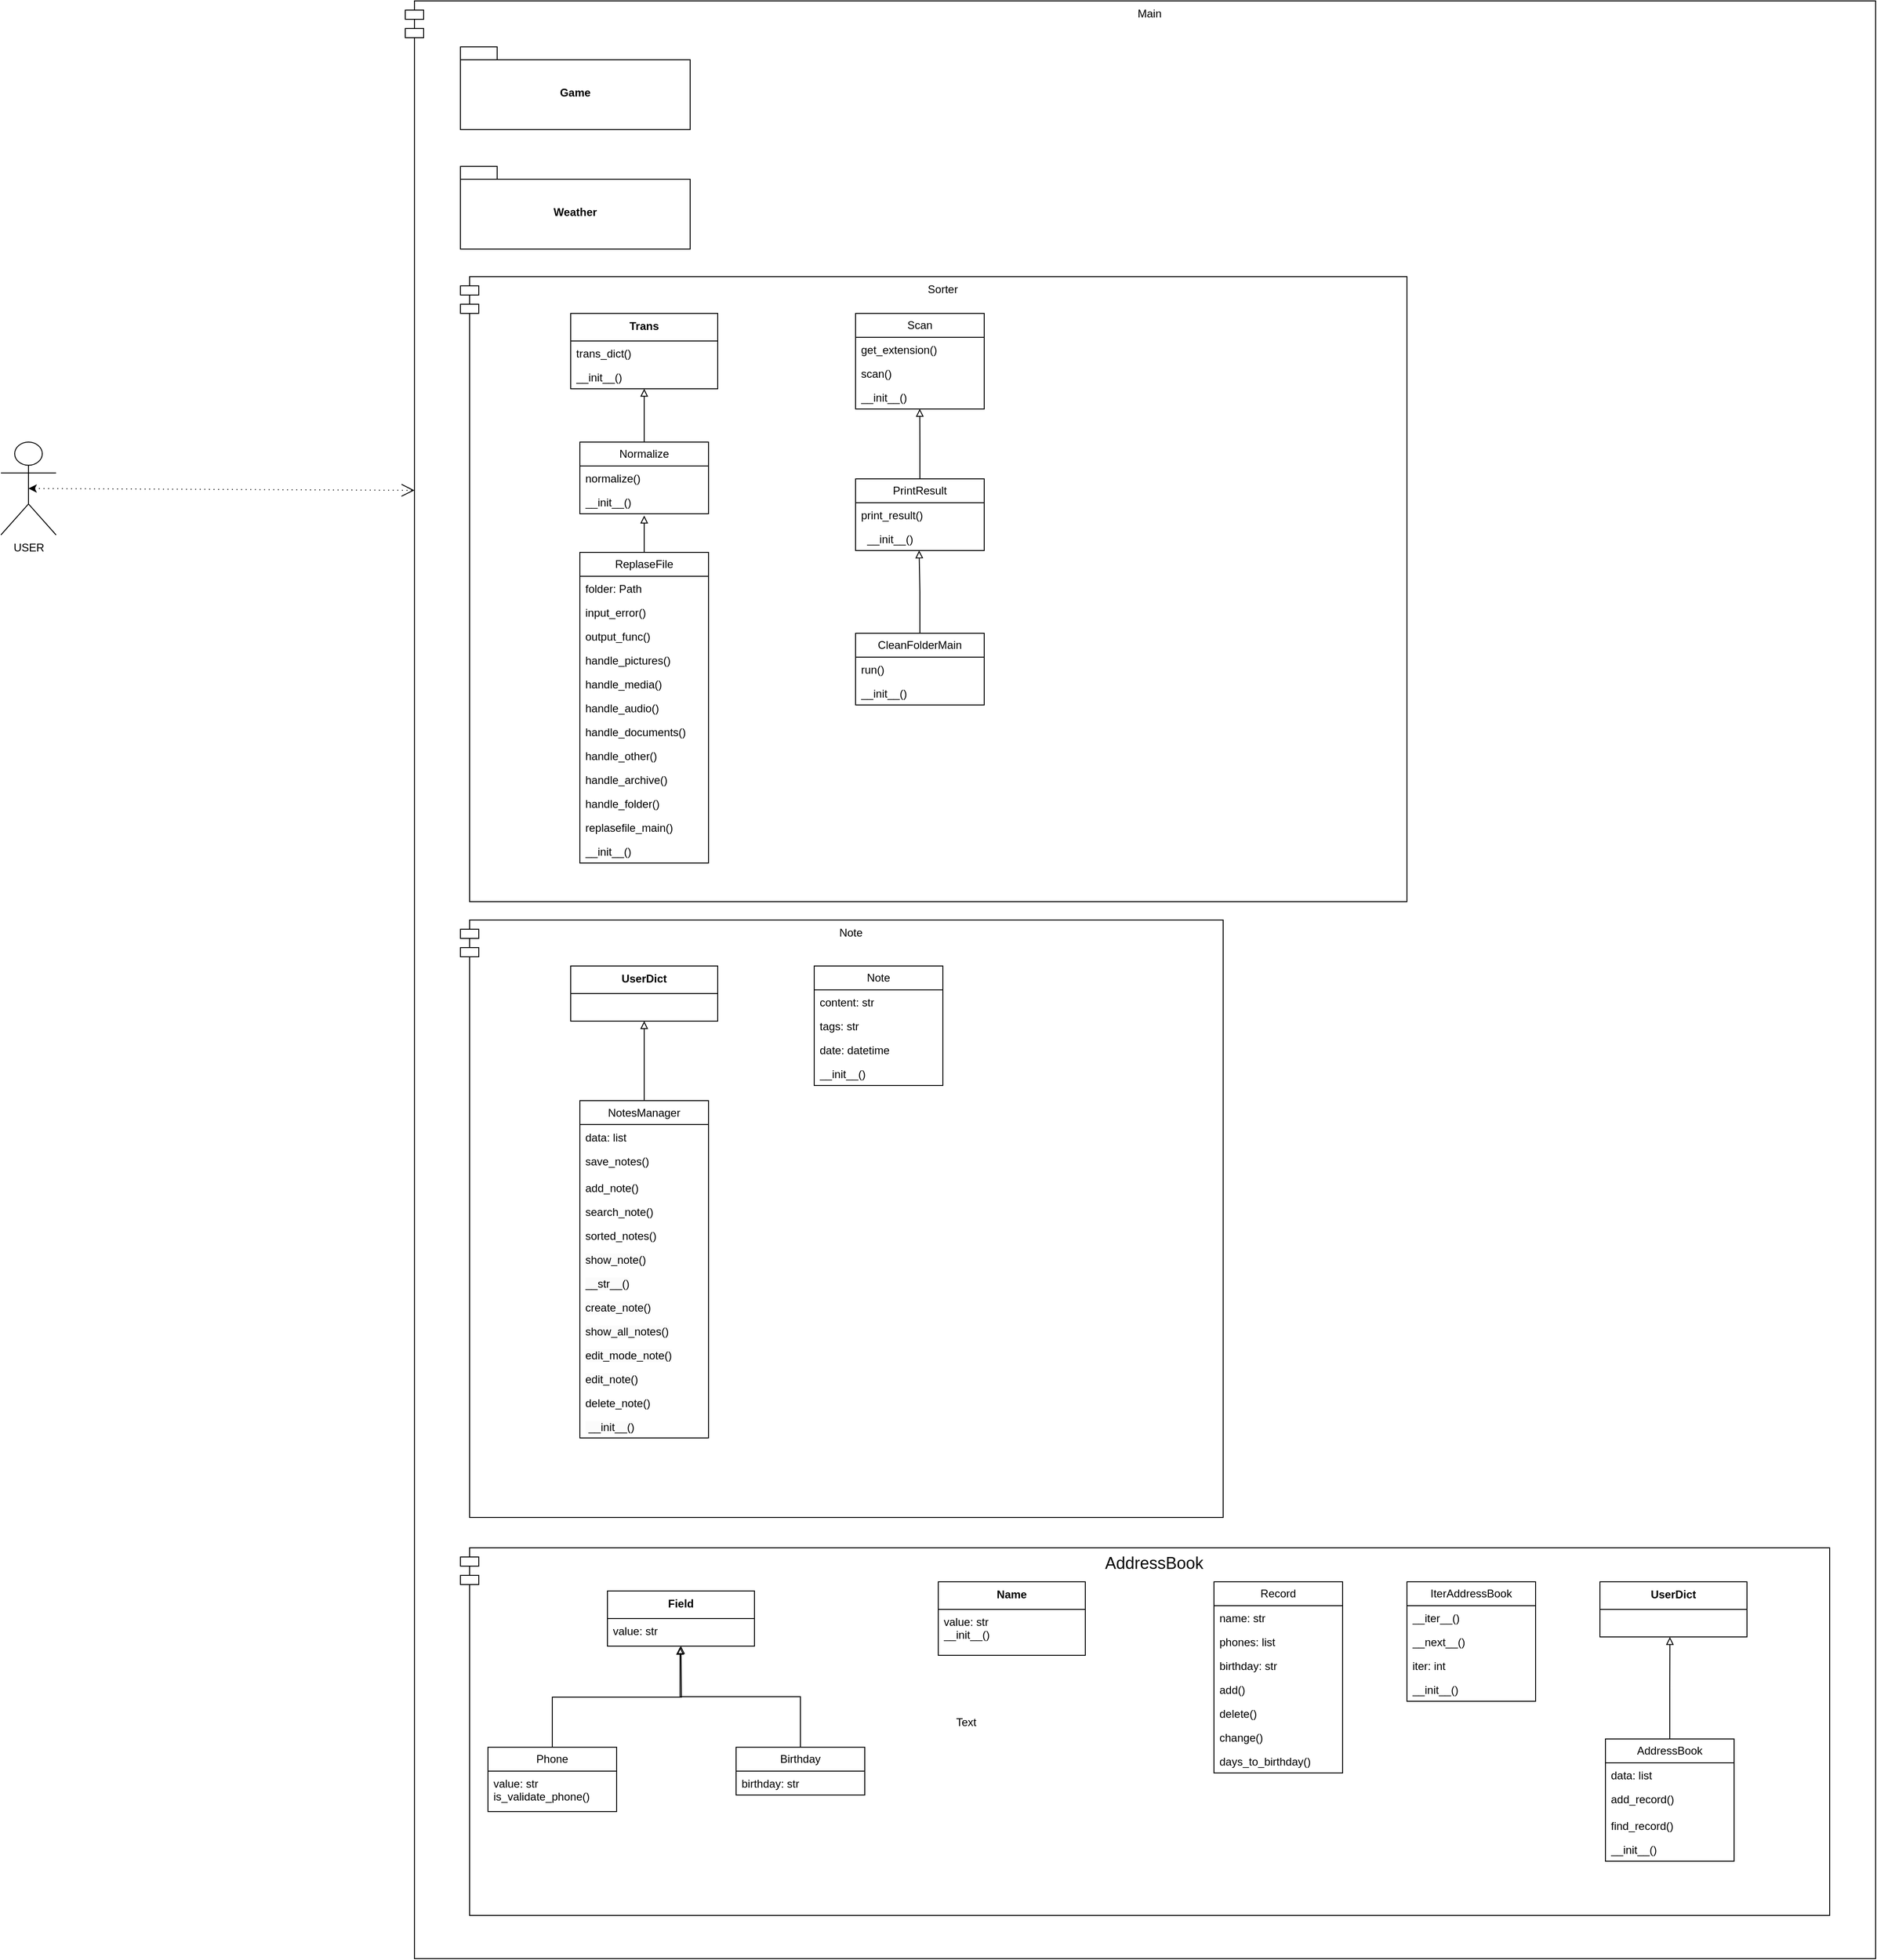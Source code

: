<mxfile version="22.0.0" type="google">
  <diagram name="Page-1" id="e7e014a7-5840-1c2e-5031-d8a46d1fe8dd">
    <mxGraphModel grid="1" page="1" gridSize="10" guides="1" tooltips="1" connect="1" arrows="1" fold="1" pageScale="1" pageWidth="1169" pageHeight="826" background="none" math="0" shadow="0">
      <root>
        <mxCell id="0" />
        <mxCell id="1" parent="0" />
        <mxCell id="BtAur-qmwQd698VxBNFT-203" value="Main" style="shape=module;align=left;spacingLeft=20;align=center;verticalAlign=top;whiteSpace=wrap;html=1;" vertex="1" parent="1">
          <mxGeometry x="50" y="-1680" width="1600" height="2130" as="geometry" />
        </mxCell>
        <mxCell id="BtAur-qmwQd698VxBNFT-129" value="Note" style="shape=module;align=left;spacingLeft=20;align=center;verticalAlign=top;whiteSpace=wrap;html=1;" vertex="1" parent="1">
          <mxGeometry x="110" y="-680" width="830" height="650" as="geometry" />
        </mxCell>
        <mxCell id="BtAur-qmwQd698VxBNFT-89" value="Sorter" style="shape=module;align=left;spacingLeft=20;align=center;verticalAlign=top;whiteSpace=wrap;html=1;" vertex="1" parent="1">
          <mxGeometry x="110" y="-1380" width="1030" height="680" as="geometry" />
        </mxCell>
        <mxCell id="BtAur-qmwQd698VxBNFT-105" value="&lt;font style=&quot;font-size: 18px;&quot;&gt;AddressBook&lt;/font&gt;" style="shape=module;align=left;spacingLeft=20;align=center;verticalAlign=top;whiteSpace=wrap;html=1;" vertex="1" parent="1">
          <mxGeometry x="110" y="3" width="1490" height="400" as="geometry" />
        </mxCell>
        <mxCell id="BtAur-qmwQd698VxBNFT-41" value="Field" style="swimlane;fontStyle=1;align=center;verticalAlign=top;childLayout=stackLayout;horizontal=1;startSize=30;horizontalStack=0;resizeParent=1;resizeParentMax=0;resizeLast=0;collapsible=1;marginBottom=0;whiteSpace=wrap;html=1;" vertex="1" parent="1">
          <mxGeometry x="270" y="50" width="160" height="60" as="geometry" />
        </mxCell>
        <mxCell id="BtAur-qmwQd698VxBNFT-42" value="value: str&amp;nbsp;" style="text;strokeColor=none;fillColor=none;align=left;verticalAlign=top;spacingLeft=4;spacingRight=4;overflow=hidden;rotatable=0;points=[[0,0.5],[1,0.5]];portConstraint=eastwest;whiteSpace=wrap;html=1;" vertex="1" parent="BtAur-qmwQd698VxBNFT-41">
          <mxGeometry y="30" width="160" height="30" as="geometry" />
        </mxCell>
        <mxCell id="BtAur-qmwQd698VxBNFT-55" style="edgeStyle=orthogonalEdgeStyle;rounded=0;orthogonalLoop=1;jettySize=auto;html=1;exitX=0.5;exitY=0;exitDx=0;exitDy=0;endArrow=block;endFill=0;" edge="1" parent="1" source="BtAur-qmwQd698VxBNFT-46">
          <mxGeometry relative="1" as="geometry">
            <mxPoint x="207" y="209" as="sourcePoint" />
            <mxPoint x="350" y="110" as="targetPoint" />
          </mxGeometry>
        </mxCell>
        <mxCell id="BtAur-qmwQd698VxBNFT-46" value="Phone" style="swimlane;fontStyle=0;childLayout=stackLayout;horizontal=1;startSize=26;fillColor=none;horizontalStack=0;resizeParent=1;resizeParentMax=0;resizeLast=0;collapsible=1;marginBottom=0;whiteSpace=wrap;html=1;" vertex="1" parent="1">
          <mxGeometry x="140" y="220" width="140" height="70" as="geometry" />
        </mxCell>
        <mxCell id="BtAur-qmwQd698VxBNFT-48" value="value: str&amp;nbsp;&lt;br&gt;is_validate_phone()&amp;nbsp;" style="text;strokeColor=none;fillColor=none;align=left;verticalAlign=top;spacingLeft=4;spacingRight=4;overflow=hidden;rotatable=0;points=[[0,0.5],[1,0.5]];portConstraint=eastwest;whiteSpace=wrap;html=1;" vertex="1" parent="BtAur-qmwQd698VxBNFT-46">
          <mxGeometry y="26" width="140" height="44" as="geometry" />
        </mxCell>
        <mxCell id="BtAur-qmwQd698VxBNFT-50" value="Birthday" style="swimlane;fontStyle=0;childLayout=stackLayout;horizontal=1;startSize=26;fillColor=none;horizontalStack=0;resizeParent=1;resizeParentMax=0;resizeLast=0;collapsible=1;marginBottom=0;whiteSpace=wrap;html=1;" vertex="1" parent="1">
          <mxGeometry x="410" y="220" width="140" height="52" as="geometry" />
        </mxCell>
        <mxCell id="BtAur-qmwQd698VxBNFT-51" value="birthday:&amp;nbsp;str" style="text;strokeColor=none;fillColor=none;align=left;verticalAlign=top;spacingLeft=4;spacingRight=4;overflow=hidden;rotatable=0;points=[[0,0.5],[1,0.5]];portConstraint=eastwest;whiteSpace=wrap;html=1;" vertex="1" parent="BtAur-qmwQd698VxBNFT-50">
          <mxGeometry y="26" width="140" height="26" as="geometry" />
        </mxCell>
        <mxCell id="BtAur-qmwQd698VxBNFT-58" value="" style="edgeStyle=orthogonalEdgeStyle;rounded=0;orthogonalLoop=1;jettySize=auto;html=1;exitX=0.5;exitY=0;exitDx=0;exitDy=0;endArrow=block;endFill=0;entryX=0.494;entryY=1.027;entryDx=0;entryDy=0;entryPerimeter=0;" edge="1" parent="1" source="BtAur-qmwQd698VxBNFT-50" target="BtAur-qmwQd698VxBNFT-42">
          <mxGeometry relative="1" as="geometry">
            <mxPoint x="480" y="220" as="sourcePoint" />
            <mxPoint x="350" y="130" as="targetPoint" />
          </mxGeometry>
        </mxCell>
        <mxCell id="BtAur-qmwQd698VxBNFT-59" value="Name" style="swimlane;fontStyle=1;align=center;verticalAlign=top;childLayout=stackLayout;horizontal=1;startSize=30;horizontalStack=0;resizeParent=1;resizeParentMax=0;resizeLast=0;collapsible=1;marginBottom=0;whiteSpace=wrap;html=1;" vertex="1" parent="1">
          <mxGeometry x="630" y="40" width="160" height="80" as="geometry" />
        </mxCell>
        <mxCell id="BtAur-qmwQd698VxBNFT-60" value="value: str&lt;br&gt;__init__()" style="text;strokeColor=none;fillColor=none;align=left;verticalAlign=top;spacingLeft=4;spacingRight=4;overflow=hidden;rotatable=0;points=[[0,0.5],[1,0.5]];portConstraint=eastwest;whiteSpace=wrap;html=1;" vertex="1" parent="BtAur-qmwQd698VxBNFT-59">
          <mxGeometry y="30" width="160" height="50" as="geometry" />
        </mxCell>
        <mxCell id="BtAur-qmwQd698VxBNFT-63" value="Record" style="swimlane;fontStyle=0;childLayout=stackLayout;horizontal=1;startSize=26;fillColor=none;horizontalStack=0;resizeParent=1;resizeParentMax=0;resizeLast=0;collapsible=1;marginBottom=0;whiteSpace=wrap;html=1;" vertex="1" parent="1">
          <mxGeometry x="930" y="40" width="140" height="208" as="geometry" />
        </mxCell>
        <mxCell id="BtAur-qmwQd698VxBNFT-64" value="name: str" style="text;strokeColor=none;fillColor=none;align=left;verticalAlign=top;spacingLeft=4;spacingRight=4;overflow=hidden;rotatable=0;points=[[0,0.5],[1,0.5]];portConstraint=eastwest;whiteSpace=wrap;html=1;" vertex="1" parent="BtAur-qmwQd698VxBNFT-63">
          <mxGeometry y="26" width="140" height="26" as="geometry" />
        </mxCell>
        <mxCell id="BtAur-qmwQd698VxBNFT-65" value="phones: list" style="text;strokeColor=none;fillColor=none;align=left;verticalAlign=top;spacingLeft=4;spacingRight=4;overflow=hidden;rotatable=0;points=[[0,0.5],[1,0.5]];portConstraint=eastwest;whiteSpace=wrap;html=1;" vertex="1" parent="BtAur-qmwQd698VxBNFT-63">
          <mxGeometry y="52" width="140" height="26" as="geometry" />
        </mxCell>
        <mxCell id="BtAur-qmwQd698VxBNFT-66" value="birthday: str" style="text;strokeColor=none;fillColor=none;align=left;verticalAlign=top;spacingLeft=4;spacingRight=4;overflow=hidden;rotatable=0;points=[[0,0.5],[1,0.5]];portConstraint=eastwest;whiteSpace=wrap;html=1;" vertex="1" parent="BtAur-qmwQd698VxBNFT-63">
          <mxGeometry y="78" width="140" height="26" as="geometry" />
        </mxCell>
        <mxCell id="BtAur-qmwQd698VxBNFT-67" value="add()" style="text;strokeColor=none;fillColor=none;align=left;verticalAlign=top;spacingLeft=4;spacingRight=4;overflow=hidden;rotatable=0;points=[[0,0.5],[1,0.5]];portConstraint=eastwest;whiteSpace=wrap;html=1;" vertex="1" parent="BtAur-qmwQd698VxBNFT-63">
          <mxGeometry y="104" width="140" height="26" as="geometry" />
        </mxCell>
        <mxCell id="BtAur-qmwQd698VxBNFT-68" value="delete()" style="text;strokeColor=none;fillColor=none;align=left;verticalAlign=top;spacingLeft=4;spacingRight=4;overflow=hidden;rotatable=0;points=[[0,0.5],[1,0.5]];portConstraint=eastwest;whiteSpace=wrap;html=1;" vertex="1" parent="BtAur-qmwQd698VxBNFT-63">
          <mxGeometry y="130" width="140" height="26" as="geometry" />
        </mxCell>
        <mxCell id="BtAur-qmwQd698VxBNFT-69" value="change()" style="text;strokeColor=none;fillColor=none;align=left;verticalAlign=top;spacingLeft=4;spacingRight=4;overflow=hidden;rotatable=0;points=[[0,0.5],[1,0.5]];portConstraint=eastwest;whiteSpace=wrap;html=1;" vertex="1" parent="BtAur-qmwQd698VxBNFT-63">
          <mxGeometry y="156" width="140" height="26" as="geometry" />
        </mxCell>
        <mxCell id="BtAur-qmwQd698VxBNFT-70" value="days_to_birthday()" style="text;strokeColor=none;fillColor=none;align=left;verticalAlign=top;spacingLeft=4;spacingRight=4;overflow=hidden;rotatable=0;points=[[0,0.5],[1,0.5]];portConstraint=eastwest;whiteSpace=wrap;html=1;" vertex="1" parent="BtAur-qmwQd698VxBNFT-63">
          <mxGeometry y="182" width="140" height="26" as="geometry" />
        </mxCell>
        <mxCell id="BtAur-qmwQd698VxBNFT-71" value="AddressBook" style="swimlane;fontStyle=0;childLayout=stackLayout;horizontal=1;startSize=26;fillColor=none;horizontalStack=0;resizeParent=1;resizeParentMax=0;resizeLast=0;collapsible=1;marginBottom=0;whiteSpace=wrap;html=1;" vertex="1" parent="1">
          <mxGeometry x="1356" y="211" width="140" height="133" as="geometry" />
        </mxCell>
        <mxCell id="BtAur-qmwQd698VxBNFT-73" value="data: list" style="text;strokeColor=none;fillColor=none;align=left;verticalAlign=top;spacingLeft=4;spacingRight=4;overflow=hidden;rotatable=0;points=[[0,0.5],[1,0.5]];portConstraint=eastwest;whiteSpace=wrap;html=1;" vertex="1" parent="BtAur-qmwQd698VxBNFT-71">
          <mxGeometry y="26" width="140" height="26" as="geometry" />
        </mxCell>
        <mxCell id="BtAur-qmwQd698VxBNFT-102" value="add_record()" style="text;strokeColor=none;fillColor=none;align=left;verticalAlign=top;spacingLeft=4;spacingRight=4;overflow=hidden;rotatable=0;points=[[0,0.5],[1,0.5]];portConstraint=eastwest;whiteSpace=wrap;html=1;" vertex="1" parent="BtAur-qmwQd698VxBNFT-71">
          <mxGeometry y="52" width="140" height="29" as="geometry" />
        </mxCell>
        <mxCell id="BtAur-qmwQd698VxBNFT-76" value="find_record()" style="text;strokeColor=none;fillColor=none;align=left;verticalAlign=top;spacingLeft=4;spacingRight=4;overflow=hidden;rotatable=0;points=[[0,0.5],[1,0.5]];portConstraint=eastwest;whiteSpace=wrap;html=1;" vertex="1" parent="BtAur-qmwQd698VxBNFT-71">
          <mxGeometry y="81" width="140" height="26" as="geometry" />
        </mxCell>
        <mxCell id="BtAur-qmwQd698VxBNFT-75" value="__init__()" style="text;strokeColor=none;fillColor=none;align=left;verticalAlign=top;spacingLeft=4;spacingRight=4;overflow=hidden;rotatable=0;points=[[0,0.5],[1,0.5]];portConstraint=eastwest;whiteSpace=wrap;html=1;" vertex="1" parent="BtAur-qmwQd698VxBNFT-71">
          <mxGeometry y="107" width="140" height="26" as="geometry" />
        </mxCell>
        <mxCell id="BtAur-qmwQd698VxBNFT-79" value="UserDict" style="swimlane;fontStyle=1;align=center;verticalAlign=top;childLayout=stackLayout;horizontal=1;startSize=30;horizontalStack=0;resizeParent=1;resizeParentMax=0;resizeLast=0;collapsible=1;marginBottom=0;whiteSpace=wrap;html=1;" vertex="1" parent="1">
          <mxGeometry x="1350" y="40" width="160" height="60" as="geometry" />
        </mxCell>
        <mxCell id="BtAur-qmwQd698VxBNFT-82" style="edgeStyle=orthogonalEdgeStyle;rounded=0;orthogonalLoop=1;jettySize=auto;html=1;exitX=0.5;exitY=0;exitDx=0;exitDy=0;entryX=0.476;entryY=1.006;entryDx=0;entryDy=0;entryPerimeter=0;endArrow=block;endFill=0;" edge="1" parent="1" source="BtAur-qmwQd698VxBNFT-71">
          <mxGeometry relative="1" as="geometry">
            <mxPoint x="1426.16" y="100.18" as="targetPoint" />
          </mxGeometry>
        </mxCell>
        <mxCell id="BtAur-qmwQd698VxBNFT-84" value="IterAddressBook" style="swimlane;fontStyle=0;childLayout=stackLayout;horizontal=1;startSize=26;fillColor=none;horizontalStack=0;resizeParent=1;resizeParentMax=0;resizeLast=0;collapsible=1;marginBottom=0;whiteSpace=wrap;html=1;" vertex="1" parent="1">
          <mxGeometry x="1140" y="40" width="140" height="130" as="geometry" />
        </mxCell>
        <mxCell id="BtAur-qmwQd698VxBNFT-86" value="__iter__()" style="text;strokeColor=none;fillColor=none;align=left;verticalAlign=top;spacingLeft=4;spacingRight=4;overflow=hidden;rotatable=0;points=[[0,0.5],[1,0.5]];portConstraint=eastwest;whiteSpace=wrap;html=1;" vertex="1" parent="BtAur-qmwQd698VxBNFT-84">
          <mxGeometry y="26" width="140" height="26" as="geometry" />
        </mxCell>
        <mxCell id="BtAur-qmwQd698VxBNFT-94" value="__next__()" style="text;strokeColor=none;fillColor=none;align=left;verticalAlign=top;spacingLeft=4;spacingRight=4;overflow=hidden;rotatable=0;points=[[0,0.5],[1,0.5]];portConstraint=eastwest;whiteSpace=wrap;html=1;" vertex="1" parent="BtAur-qmwQd698VxBNFT-84">
          <mxGeometry y="52" width="140" height="26" as="geometry" />
        </mxCell>
        <mxCell id="BtAur-qmwQd698VxBNFT-99" value="iter: int" style="text;strokeColor=none;fillColor=none;align=left;verticalAlign=top;spacingLeft=4;spacingRight=4;overflow=hidden;rotatable=0;points=[[0,0.5],[1,0.5]];portConstraint=eastwest;whiteSpace=wrap;html=1;" vertex="1" parent="BtAur-qmwQd698VxBNFT-84">
          <mxGeometry y="78" width="140" height="26" as="geometry" />
        </mxCell>
        <mxCell id="BtAur-qmwQd698VxBNFT-88" value="__init__()" style="text;strokeColor=none;fillColor=none;align=left;verticalAlign=top;spacingLeft=4;spacingRight=4;overflow=hidden;rotatable=0;points=[[0,0.5],[1,0.5]];portConstraint=eastwest;whiteSpace=wrap;html=1;" vertex="1" parent="BtAur-qmwQd698VxBNFT-84">
          <mxGeometry y="104" width="140" height="26" as="geometry" />
        </mxCell>
        <mxCell id="BtAur-qmwQd698VxBNFT-90" value="USER" style="shape=umlActor;verticalLabelPosition=bottom;verticalAlign=top;html=1;" vertex="1" parent="1">
          <mxGeometry x="-390" y="-1200" width="60" height="101" as="geometry" />
        </mxCell>
        <mxCell id="BtAur-qmwQd698VxBNFT-104" value="Text" style="text;html=1;align=center;verticalAlign=middle;resizable=0;points=[];autosize=1;strokeColor=none;fillColor=none;" vertex="1" parent="1">
          <mxGeometry x="635" y="178" width="50" height="30" as="geometry" />
        </mxCell>
        <mxCell id="BtAur-qmwQd698VxBNFT-106" value="NotesManager" style="swimlane;fontStyle=0;childLayout=stackLayout;horizontal=1;startSize=26;fillColor=none;horizontalStack=0;resizeParent=1;resizeParentMax=0;resizeLast=0;collapsible=1;marginBottom=0;whiteSpace=wrap;html=1;" vertex="1" parent="1">
          <mxGeometry x="240" y="-483.5" width="140" height="367" as="geometry" />
        </mxCell>
        <mxCell id="BtAur-qmwQd698VxBNFT-107" value="data: list" style="text;strokeColor=none;fillColor=none;align=left;verticalAlign=top;spacingLeft=4;spacingRight=4;overflow=hidden;rotatable=0;points=[[0,0.5],[1,0.5]];portConstraint=eastwest;whiteSpace=wrap;html=1;" vertex="1" parent="BtAur-qmwQd698VxBNFT-106">
          <mxGeometry y="26" width="140" height="26" as="geometry" />
        </mxCell>
        <mxCell id="BtAur-qmwQd698VxBNFT-108" value="&lt;div style=&quot;border-color: var(--border-color); text-align: center;&quot;&gt;save_notes()&lt;/div&gt;&lt;div&gt;&lt;br&gt;&lt;/div&gt;" style="text;strokeColor=none;fillColor=none;align=left;verticalAlign=top;spacingLeft=4;spacingRight=4;overflow=hidden;rotatable=0;points=[[0,0.5],[1,0.5]];portConstraint=eastwest;whiteSpace=wrap;html=1;" vertex="1" parent="BtAur-qmwQd698VxBNFT-106">
          <mxGeometry y="52" width="140" height="29" as="geometry" />
        </mxCell>
        <mxCell id="BtAur-qmwQd698VxBNFT-109" value="&lt;div style=&quot;border-color: var(--border-color); text-align: center;&quot;&gt;add_note()&lt;br&gt;&lt;/div&gt;" style="text;strokeColor=none;fillColor=none;align=left;verticalAlign=top;spacingLeft=4;spacingRight=4;overflow=hidden;rotatable=0;points=[[0,0.5],[1,0.5]];portConstraint=eastwest;whiteSpace=wrap;html=1;" vertex="1" parent="BtAur-qmwQd698VxBNFT-106">
          <mxGeometry y="81" width="140" height="26" as="geometry" />
        </mxCell>
        <mxCell id="BtAur-qmwQd698VxBNFT-110" value="search_note()" style="text;strokeColor=none;fillColor=none;align=left;verticalAlign=top;spacingLeft=4;spacingRight=4;overflow=hidden;rotatable=0;points=[[0,0.5],[1,0.5]];portConstraint=eastwest;whiteSpace=wrap;html=1;" vertex="1" parent="BtAur-qmwQd698VxBNFT-106">
          <mxGeometry y="107" width="140" height="26" as="geometry" />
        </mxCell>
        <mxCell id="BtAur-qmwQd698VxBNFT-115" value="sorted_notes()" style="text;strokeColor=none;fillColor=none;align=left;verticalAlign=top;spacingLeft=4;spacingRight=4;overflow=hidden;rotatable=0;points=[[0,0.5],[1,0.5]];portConstraint=eastwest;whiteSpace=wrap;html=1;" vertex="1" parent="BtAur-qmwQd698VxBNFT-106">
          <mxGeometry y="133" width="140" height="26" as="geometry" />
        </mxCell>
        <mxCell id="BtAur-qmwQd698VxBNFT-116" value="&lt;span style=&quot;caret-color: rgb(0, 0, 0); color: rgb(0, 0, 0); font-family: Helvetica; font-size: 12px; font-style: normal; font-variant-caps: normal; font-weight: 400; letter-spacing: normal; text-align: center; text-indent: 0px; text-transform: none; word-spacing: 0px; -webkit-text-stroke-width: 0px; background-color: rgb(251, 251, 251); text-decoration: none; float: none; display: inline !important;&quot;&gt;show_note()&lt;/span&gt;" style="text;strokeColor=none;fillColor=none;align=left;verticalAlign=top;spacingLeft=4;spacingRight=4;overflow=hidden;rotatable=0;points=[[0,0.5],[1,0.5]];portConstraint=eastwest;whiteSpace=wrap;html=1;" vertex="1" parent="BtAur-qmwQd698VxBNFT-106">
          <mxGeometry y="159" width="140" height="26" as="geometry" />
        </mxCell>
        <mxCell id="BtAur-qmwQd698VxBNFT-117" value="&lt;span style=&quot;caret-color: rgb(0, 0, 0); color: rgb(0, 0, 0); font-family: Helvetica; font-size: 12px; font-style: normal; font-variant-caps: normal; font-weight: 400; letter-spacing: normal; text-align: center; text-indent: 0px; text-transform: none; word-spacing: 0px; -webkit-text-stroke-width: 0px; background-color: rgb(251, 251, 251); text-decoration: none; float: none; display: inline !important;&quot;&gt;__str__()&lt;/span&gt;" style="text;strokeColor=none;fillColor=none;align=left;verticalAlign=top;spacingLeft=4;spacingRight=4;overflow=hidden;rotatable=0;points=[[0,0.5],[1,0.5]];portConstraint=eastwest;whiteSpace=wrap;html=1;" vertex="1" parent="BtAur-qmwQd698VxBNFT-106">
          <mxGeometry y="185" width="140" height="26" as="geometry" />
        </mxCell>
        <mxCell id="BtAur-qmwQd698VxBNFT-118" value="&lt;span style=&quot;caret-color: rgb(0, 0, 0); color: rgb(0, 0, 0); font-family: Helvetica; font-size: 12px; font-style: normal; font-variant-caps: normal; font-weight: 400; letter-spacing: normal; text-align: center; text-indent: 0px; text-transform: none; word-spacing: 0px; -webkit-text-stroke-width: 0px; background-color: rgb(251, 251, 251); text-decoration: none; float: none; display: inline !important;&quot;&gt;create_note()&lt;/span&gt;" style="text;strokeColor=none;fillColor=none;align=left;verticalAlign=top;spacingLeft=4;spacingRight=4;overflow=hidden;rotatable=0;points=[[0,0.5],[1,0.5]];portConstraint=eastwest;whiteSpace=wrap;html=1;" vertex="1" parent="BtAur-qmwQd698VxBNFT-106">
          <mxGeometry y="211" width="140" height="26" as="geometry" />
        </mxCell>
        <mxCell id="BtAur-qmwQd698VxBNFT-119" value="&lt;span style=&quot;caret-color: rgb(0, 0, 0); color: rgb(0, 0, 0); font-family: Helvetica; font-size: 12px; font-style: normal; font-variant-caps: normal; font-weight: 400; letter-spacing: normal; text-align: center; text-indent: 0px; text-transform: none; word-spacing: 0px; -webkit-text-stroke-width: 0px; background-color: rgb(251, 251, 251); text-decoration: none; float: none; display: inline !important;&quot;&gt;show_all_notes()&lt;/span&gt;" style="text;strokeColor=none;fillColor=none;align=left;verticalAlign=top;spacingLeft=4;spacingRight=4;overflow=hidden;rotatable=0;points=[[0,0.5],[1,0.5]];portConstraint=eastwest;whiteSpace=wrap;html=1;" vertex="1" parent="BtAur-qmwQd698VxBNFT-106">
          <mxGeometry y="237" width="140" height="26" as="geometry" />
        </mxCell>
        <mxCell id="BtAur-qmwQd698VxBNFT-120" value="&lt;span style=&quot;caret-color: rgb(0, 0, 0); color: rgb(0, 0, 0); font-family: Helvetica; font-size: 12px; font-style: normal; font-variant-caps: normal; font-weight: 400; letter-spacing: normal; text-align: center; text-indent: 0px; text-transform: none; word-spacing: 0px; -webkit-text-stroke-width: 0px; background-color: rgb(251, 251, 251); text-decoration: none; float: none; display: inline !important;&quot;&gt;edit_mode_note()&lt;/span&gt;" style="text;strokeColor=none;fillColor=none;align=left;verticalAlign=top;spacingLeft=4;spacingRight=4;overflow=hidden;rotatable=0;points=[[0,0.5],[1,0.5]];portConstraint=eastwest;whiteSpace=wrap;html=1;" vertex="1" parent="BtAur-qmwQd698VxBNFT-106">
          <mxGeometry y="263" width="140" height="26" as="geometry" />
        </mxCell>
        <mxCell id="BtAur-qmwQd698VxBNFT-121" value="&lt;span style=&quot;caret-color: rgb(0, 0, 0); color: rgb(0, 0, 0); font-family: Helvetica; font-size: 12px; font-style: normal; font-variant-caps: normal; font-weight: 400; letter-spacing: normal; text-align: center; text-indent: 0px; text-transform: none; word-spacing: 0px; -webkit-text-stroke-width: 0px; background-color: rgb(251, 251, 251); text-decoration: none; float: none; display: inline !important;&quot;&gt;edit_note()&lt;/span&gt;" style="text;strokeColor=none;fillColor=none;align=left;verticalAlign=top;spacingLeft=4;spacingRight=4;overflow=hidden;rotatable=0;points=[[0,0.5],[1,0.5]];portConstraint=eastwest;whiteSpace=wrap;html=1;" vertex="1" parent="BtAur-qmwQd698VxBNFT-106">
          <mxGeometry y="289" width="140" height="26" as="geometry" />
        </mxCell>
        <mxCell id="BtAur-qmwQd698VxBNFT-122" value="&lt;div style=&quot;border-color: var(--border-color); caret-color: rgb(0, 0, 0); color: rgb(0, 0, 0); font-family: Helvetica; font-size: 12px; font-style: normal; font-variant-caps: normal; font-weight: 400; letter-spacing: normal; text-align: center; text-indent: 0px; text-transform: none; word-spacing: 0px; -webkit-text-stroke-width: 0px; text-decoration: none;&quot;&gt;delete_note()&lt;/div&gt;&lt;br class=&quot;Apple-interchange-newline&quot;&gt;" style="text;strokeColor=none;fillColor=none;align=left;verticalAlign=top;spacingLeft=4;spacingRight=4;overflow=hidden;rotatable=0;points=[[0,0.5],[1,0.5]];portConstraint=eastwest;whiteSpace=wrap;html=1;" vertex="1" parent="BtAur-qmwQd698VxBNFT-106">
          <mxGeometry y="315" width="140" height="26" as="geometry" />
        </mxCell>
        <mxCell id="BtAur-qmwQd698VxBNFT-123" value="&lt;span style=&quot;caret-color: rgb(0, 0, 0); color: rgb(0, 0, 0); font-family: Helvetica; font-size: 12px; font-style: normal; font-variant-caps: normal; font-weight: 400; letter-spacing: normal; text-align: center; text-indent: 0px; text-transform: none; word-spacing: 0px; -webkit-text-stroke-width: 0px; background-color: rgb(251, 251, 251); text-decoration: none; float: none; display: inline !important;&quot;&gt;&lt;span class=&quot;Apple-converted-space&quot;&gt;&amp;nbsp;&lt;/span&gt;__init__()&lt;/span&gt;" style="text;strokeColor=none;fillColor=none;align=left;verticalAlign=top;spacingLeft=4;spacingRight=4;overflow=hidden;rotatable=0;points=[[0,0.5],[1,0.5]];portConstraint=eastwest;whiteSpace=wrap;html=1;" vertex="1" parent="BtAur-qmwQd698VxBNFT-106">
          <mxGeometry y="341" width="140" height="26" as="geometry" />
        </mxCell>
        <mxCell id="BtAur-qmwQd698VxBNFT-111" value="UserDict" style="swimlane;fontStyle=1;align=center;verticalAlign=top;childLayout=stackLayout;horizontal=1;startSize=30;horizontalStack=0;resizeParent=1;resizeParentMax=0;resizeLast=0;collapsible=1;marginBottom=0;whiteSpace=wrap;html=1;" vertex="1" parent="1">
          <mxGeometry x="230" y="-630" width="160" height="60" as="geometry" />
        </mxCell>
        <mxCell id="BtAur-qmwQd698VxBNFT-112" style="edgeStyle=orthogonalEdgeStyle;rounded=0;orthogonalLoop=1;jettySize=auto;html=1;exitX=0.5;exitY=0;exitDx=0;exitDy=0;endArrow=block;endFill=0;entryX=0.5;entryY=1;entryDx=0;entryDy=0;" edge="1" parent="1" source="BtAur-qmwQd698VxBNFT-106" target="BtAur-qmwQd698VxBNFT-111">
          <mxGeometry relative="1" as="geometry">
            <mxPoint x="330" y="-570" as="targetPoint" />
          </mxGeometry>
        </mxCell>
        <mxCell id="BtAur-qmwQd698VxBNFT-124" value="Note" style="swimlane;fontStyle=0;childLayout=stackLayout;horizontal=1;startSize=26;fillColor=none;horizontalStack=0;resizeParent=1;resizeParentMax=0;resizeLast=0;collapsible=1;marginBottom=0;whiteSpace=wrap;html=1;" vertex="1" parent="1">
          <mxGeometry x="495" y="-630" width="140" height="130" as="geometry" />
        </mxCell>
        <mxCell id="BtAur-qmwQd698VxBNFT-125" value="content: str" style="text;strokeColor=none;fillColor=none;align=left;verticalAlign=top;spacingLeft=4;spacingRight=4;overflow=hidden;rotatable=0;points=[[0,0.5],[1,0.5]];portConstraint=eastwest;whiteSpace=wrap;html=1;" vertex="1" parent="BtAur-qmwQd698VxBNFT-124">
          <mxGeometry y="26" width="140" height="26" as="geometry" />
        </mxCell>
        <mxCell id="BtAur-qmwQd698VxBNFT-126" value="tags: str" style="text;strokeColor=none;fillColor=none;align=left;verticalAlign=top;spacingLeft=4;spacingRight=4;overflow=hidden;rotatable=0;points=[[0,0.5],[1,0.5]];portConstraint=eastwest;whiteSpace=wrap;html=1;" vertex="1" parent="BtAur-qmwQd698VxBNFT-124">
          <mxGeometry y="52" width="140" height="26" as="geometry" />
        </mxCell>
        <mxCell id="BtAur-qmwQd698VxBNFT-128" value="date: datetime" style="text;strokeColor=none;fillColor=none;align=left;verticalAlign=top;spacingLeft=4;spacingRight=4;overflow=hidden;rotatable=0;points=[[0,0.5],[1,0.5]];portConstraint=eastwest;whiteSpace=wrap;html=1;" vertex="1" parent="BtAur-qmwQd698VxBNFT-124">
          <mxGeometry y="78" width="140" height="26" as="geometry" />
        </mxCell>
        <mxCell id="BtAur-qmwQd698VxBNFT-127" value="__init__()" style="text;strokeColor=none;fillColor=none;align=left;verticalAlign=top;spacingLeft=4;spacingRight=4;overflow=hidden;rotatable=0;points=[[0,0.5],[1,0.5]];portConstraint=eastwest;whiteSpace=wrap;html=1;" vertex="1" parent="BtAur-qmwQd698VxBNFT-124">
          <mxGeometry y="104" width="140" height="26" as="geometry" />
        </mxCell>
        <mxCell id="BtAur-qmwQd698VxBNFT-144" value="Trans" style="swimlane;fontStyle=1;align=center;verticalAlign=top;childLayout=stackLayout;horizontal=1;startSize=30;horizontalStack=0;resizeParent=1;resizeParentMax=0;resizeLast=0;collapsible=1;marginBottom=0;whiteSpace=wrap;html=1;" vertex="1" parent="1">
          <mxGeometry x="230" y="-1340" width="160" height="82" as="geometry" />
        </mxCell>
        <mxCell id="BtAur-qmwQd698VxBNFT-146" value="trans_dict()" style="text;strokeColor=none;fillColor=none;align=left;verticalAlign=top;spacingLeft=4;spacingRight=4;overflow=hidden;rotatable=0;points=[[0,0.5],[1,0.5]];portConstraint=eastwest;whiteSpace=wrap;html=1;" vertex="1" parent="BtAur-qmwQd698VxBNFT-144">
          <mxGeometry y="30" width="160" height="26" as="geometry" />
        </mxCell>
        <mxCell id="BtAur-qmwQd698VxBNFT-147" value="__init__()" style="text;strokeColor=none;fillColor=none;align=left;verticalAlign=top;spacingLeft=4;spacingRight=4;overflow=hidden;rotatable=0;points=[[0,0.5],[1,0.5]];portConstraint=eastwest;whiteSpace=wrap;html=1;" vertex="1" parent="BtAur-qmwQd698VxBNFT-144">
          <mxGeometry y="56" width="160" height="26" as="geometry" />
        </mxCell>
        <mxCell id="BtAur-qmwQd698VxBNFT-145" style="edgeStyle=orthogonalEdgeStyle;rounded=0;orthogonalLoop=1;jettySize=auto;html=1;exitX=0.5;exitY=0;exitDx=0;exitDy=0;endArrow=block;endFill=0;" edge="1" parent="1" source="BtAur-qmwQd698VxBNFT-148">
          <mxGeometry relative="1" as="geometry">
            <mxPoint x="310" y="-1258" as="targetPoint" />
            <mxPoint x="310" y="-1167" as="sourcePoint" />
          </mxGeometry>
        </mxCell>
        <mxCell id="BtAur-qmwQd698VxBNFT-148" value="Normalize" style="swimlane;fontStyle=0;childLayout=stackLayout;horizontal=1;startSize=26;fillColor=none;horizontalStack=0;resizeParent=1;resizeParentMax=0;resizeLast=0;collapsible=1;marginBottom=0;whiteSpace=wrap;html=1;" vertex="1" parent="1">
          <mxGeometry x="240" y="-1200" width="140" height="78" as="geometry" />
        </mxCell>
        <mxCell id="BtAur-qmwQd698VxBNFT-149" value="normalize()" style="text;strokeColor=none;fillColor=none;align=left;verticalAlign=top;spacingLeft=4;spacingRight=4;overflow=hidden;rotatable=0;points=[[0,0.5],[1,0.5]];portConstraint=eastwest;whiteSpace=wrap;html=1;" vertex="1" parent="BtAur-qmwQd698VxBNFT-148">
          <mxGeometry y="26" width="140" height="26" as="geometry" />
        </mxCell>
        <mxCell id="BtAur-qmwQd698VxBNFT-150" value="__init__()" style="text;strokeColor=none;fillColor=none;align=left;verticalAlign=top;spacingLeft=4;spacingRight=4;overflow=hidden;rotatable=0;points=[[0,0.5],[1,0.5]];portConstraint=eastwest;whiteSpace=wrap;html=1;" vertex="1" parent="BtAur-qmwQd698VxBNFT-148">
          <mxGeometry y="52" width="140" height="26" as="geometry" />
        </mxCell>
        <mxCell id="BtAur-qmwQd698VxBNFT-152" value="ReplaseFile" style="swimlane;fontStyle=0;childLayout=stackLayout;horizontal=1;startSize=26;fillColor=none;horizontalStack=0;resizeParent=1;resizeParentMax=0;resizeLast=0;collapsible=1;marginBottom=0;whiteSpace=wrap;html=1;" vertex="1" parent="1">
          <mxGeometry x="240" y="-1080" width="140" height="338" as="geometry" />
        </mxCell>
        <mxCell id="BtAur-qmwQd698VxBNFT-153" value="folder: Path" style="text;strokeColor=none;fillColor=none;align=left;verticalAlign=top;spacingLeft=4;spacingRight=4;overflow=hidden;rotatable=0;points=[[0,0.5],[1,0.5]];portConstraint=eastwest;whiteSpace=wrap;html=1;" vertex="1" parent="BtAur-qmwQd698VxBNFT-152">
          <mxGeometry y="26" width="140" height="26" as="geometry" />
        </mxCell>
        <mxCell id="BtAur-qmwQd698VxBNFT-154" value="input_error()" style="text;strokeColor=none;fillColor=none;align=left;verticalAlign=top;spacingLeft=4;spacingRight=4;overflow=hidden;rotatable=0;points=[[0,0.5],[1,0.5]];portConstraint=eastwest;whiteSpace=wrap;html=1;" vertex="1" parent="BtAur-qmwQd698VxBNFT-152">
          <mxGeometry y="52" width="140" height="26" as="geometry" />
        </mxCell>
        <mxCell id="BtAur-qmwQd698VxBNFT-155" value="output_func()" style="text;strokeColor=none;fillColor=none;align=left;verticalAlign=top;spacingLeft=4;spacingRight=4;overflow=hidden;rotatable=0;points=[[0,0.5],[1,0.5]];portConstraint=eastwest;whiteSpace=wrap;html=1;" vertex="1" parent="BtAur-qmwQd698VxBNFT-152">
          <mxGeometry y="78" width="140" height="26" as="geometry" />
        </mxCell>
        <mxCell id="BtAur-qmwQd698VxBNFT-156" value="handle_pictures()" style="text;strokeColor=none;fillColor=none;align=left;verticalAlign=top;spacingLeft=4;spacingRight=4;overflow=hidden;rotatable=0;points=[[0,0.5],[1,0.5]];portConstraint=eastwest;whiteSpace=wrap;html=1;" vertex="1" parent="BtAur-qmwQd698VxBNFT-152">
          <mxGeometry y="104" width="140" height="26" as="geometry" />
        </mxCell>
        <mxCell id="BtAur-qmwQd698VxBNFT-157" value="handle_media()" style="text;strokeColor=none;fillColor=none;align=left;verticalAlign=top;spacingLeft=4;spacingRight=4;overflow=hidden;rotatable=0;points=[[0,0.5],[1,0.5]];portConstraint=eastwest;whiteSpace=wrap;html=1;" vertex="1" parent="BtAur-qmwQd698VxBNFT-152">
          <mxGeometry y="130" width="140" height="26" as="geometry" />
        </mxCell>
        <mxCell id="BtAur-qmwQd698VxBNFT-158" value="handle_audio()" style="text;strokeColor=none;fillColor=none;align=left;verticalAlign=top;spacingLeft=4;spacingRight=4;overflow=hidden;rotatable=0;points=[[0,0.5],[1,0.5]];portConstraint=eastwest;whiteSpace=wrap;html=1;" vertex="1" parent="BtAur-qmwQd698VxBNFT-152">
          <mxGeometry y="156" width="140" height="26" as="geometry" />
        </mxCell>
        <mxCell id="BtAur-qmwQd698VxBNFT-159" value="handle_documents()" style="text;strokeColor=none;fillColor=none;align=left;verticalAlign=top;spacingLeft=4;spacingRight=4;overflow=hidden;rotatable=0;points=[[0,0.5],[1,0.5]];portConstraint=eastwest;whiteSpace=wrap;html=1;" vertex="1" parent="BtAur-qmwQd698VxBNFT-152">
          <mxGeometry y="182" width="140" height="26" as="geometry" />
        </mxCell>
        <mxCell id="BtAur-qmwQd698VxBNFT-160" value="handle_other()" style="text;strokeColor=none;fillColor=none;align=left;verticalAlign=top;spacingLeft=4;spacingRight=4;overflow=hidden;rotatable=0;points=[[0,0.5],[1,0.5]];portConstraint=eastwest;whiteSpace=wrap;html=1;" vertex="1" parent="BtAur-qmwQd698VxBNFT-152">
          <mxGeometry y="208" width="140" height="26" as="geometry" />
        </mxCell>
        <mxCell id="BtAur-qmwQd698VxBNFT-170" value="handle_archive()" style="text;strokeColor=none;fillColor=none;align=left;verticalAlign=top;spacingLeft=4;spacingRight=4;overflow=hidden;rotatable=0;points=[[0,0.5],[1,0.5]];portConstraint=eastwest;whiteSpace=wrap;html=1;" vertex="1" parent="BtAur-qmwQd698VxBNFT-152">
          <mxGeometry y="234" width="140" height="26" as="geometry" />
        </mxCell>
        <mxCell id="BtAur-qmwQd698VxBNFT-171" value="handle_folder()" style="text;strokeColor=none;fillColor=none;align=left;verticalAlign=top;spacingLeft=4;spacingRight=4;overflow=hidden;rotatable=0;points=[[0,0.5],[1,0.5]];portConstraint=eastwest;whiteSpace=wrap;html=1;" vertex="1" parent="BtAur-qmwQd698VxBNFT-152">
          <mxGeometry y="260" width="140" height="26" as="geometry" />
        </mxCell>
        <mxCell id="BtAur-qmwQd698VxBNFT-172" value="replasefile_main()" style="text;strokeColor=none;fillColor=none;align=left;verticalAlign=top;spacingLeft=4;spacingRight=4;overflow=hidden;rotatable=0;points=[[0,0.5],[1,0.5]];portConstraint=eastwest;whiteSpace=wrap;html=1;" vertex="1" parent="BtAur-qmwQd698VxBNFT-152">
          <mxGeometry y="286" width="140" height="26" as="geometry" />
        </mxCell>
        <mxCell id="BtAur-qmwQd698VxBNFT-173" value="__init__()" style="text;strokeColor=none;fillColor=none;align=left;verticalAlign=top;spacingLeft=4;spacingRight=4;overflow=hidden;rotatable=0;points=[[0,0.5],[1,0.5]];portConstraint=eastwest;whiteSpace=wrap;html=1;" vertex="1" parent="BtAur-qmwQd698VxBNFT-152">
          <mxGeometry y="312" width="140" height="26" as="geometry" />
        </mxCell>
        <mxCell id="BtAur-qmwQd698VxBNFT-174" style="edgeStyle=orthogonalEdgeStyle;rounded=0;orthogonalLoop=1;jettySize=auto;html=1;exitX=0.5;exitY=0;exitDx=0;exitDy=0;endArrow=block;endFill=0;" edge="1" parent="1" source="BtAur-qmwQd698VxBNFT-152">
          <mxGeometry relative="1" as="geometry">
            <mxPoint x="310" y="-1120" as="targetPoint" />
            <mxPoint x="320" y="-1190" as="sourcePoint" />
          </mxGeometry>
        </mxCell>
        <mxCell id="BtAur-qmwQd698VxBNFT-175" value="Scan" style="swimlane;fontStyle=0;childLayout=stackLayout;horizontal=1;startSize=26;fillColor=none;horizontalStack=0;resizeParent=1;resizeParentMax=0;resizeLast=0;collapsible=1;marginBottom=0;whiteSpace=wrap;html=1;" vertex="1" parent="1">
          <mxGeometry x="540" y="-1340" width="140" height="104" as="geometry" />
        </mxCell>
        <mxCell id="BtAur-qmwQd698VxBNFT-176" value="get_extension()" style="text;strokeColor=none;fillColor=none;align=left;verticalAlign=top;spacingLeft=4;spacingRight=4;overflow=hidden;rotatable=0;points=[[0,0.5],[1,0.5]];portConstraint=eastwest;whiteSpace=wrap;html=1;" vertex="1" parent="BtAur-qmwQd698VxBNFT-175">
          <mxGeometry y="26" width="140" height="26" as="geometry" />
        </mxCell>
        <mxCell id="BtAur-qmwQd698VxBNFT-177" value="scan()" style="text;strokeColor=none;fillColor=none;align=left;verticalAlign=top;spacingLeft=4;spacingRight=4;overflow=hidden;rotatable=0;points=[[0,0.5],[1,0.5]];portConstraint=eastwest;whiteSpace=wrap;html=1;" vertex="1" parent="BtAur-qmwQd698VxBNFT-175">
          <mxGeometry y="52" width="140" height="26" as="geometry" />
        </mxCell>
        <mxCell id="BtAur-qmwQd698VxBNFT-178" value="__init__()" style="text;strokeColor=none;fillColor=none;align=left;verticalAlign=top;spacingLeft=4;spacingRight=4;overflow=hidden;rotatable=0;points=[[0,0.5],[1,0.5]];portConstraint=eastwest;whiteSpace=wrap;html=1;" vertex="1" parent="BtAur-qmwQd698VxBNFT-175">
          <mxGeometry y="78" width="140" height="26" as="geometry" />
        </mxCell>
        <mxCell id="BtAur-qmwQd698VxBNFT-179" value="PrintResult" style="swimlane;fontStyle=0;childLayout=stackLayout;horizontal=1;startSize=26;fillColor=none;horizontalStack=0;resizeParent=1;resizeParentMax=0;resizeLast=0;collapsible=1;marginBottom=0;whiteSpace=wrap;html=1;" vertex="1" parent="1">
          <mxGeometry x="540" y="-1160" width="140" height="78" as="geometry" />
        </mxCell>
        <mxCell id="BtAur-qmwQd698VxBNFT-180" value="print_result()" style="text;strokeColor=none;fillColor=none;align=left;verticalAlign=top;spacingLeft=4;spacingRight=4;overflow=hidden;rotatable=0;points=[[0,0.5],[1,0.5]];portConstraint=eastwest;whiteSpace=wrap;html=1;" vertex="1" parent="BtAur-qmwQd698VxBNFT-179">
          <mxGeometry y="26" width="140" height="26" as="geometry" />
        </mxCell>
        <mxCell id="BtAur-qmwQd698VxBNFT-181" value="&lt;div&gt;&amp;nbsp; __init__()&lt;/div&gt;&lt;div&gt;&lt;br&gt;&lt;/div&gt;" style="text;strokeColor=none;fillColor=none;align=left;verticalAlign=top;spacingLeft=4;spacingRight=4;overflow=hidden;rotatable=0;points=[[0,0.5],[1,0.5]];portConstraint=eastwest;whiteSpace=wrap;html=1;" vertex="1" parent="BtAur-qmwQd698VxBNFT-179">
          <mxGeometry y="52" width="140" height="26" as="geometry" />
        </mxCell>
        <mxCell id="BtAur-qmwQd698VxBNFT-183" value="CleanFolderMain" style="swimlane;fontStyle=0;childLayout=stackLayout;horizontal=1;startSize=26;fillColor=none;horizontalStack=0;resizeParent=1;resizeParentMax=0;resizeLast=0;collapsible=1;marginBottom=0;whiteSpace=wrap;html=1;" vertex="1" parent="1">
          <mxGeometry x="540" y="-992" width="140" height="78" as="geometry" />
        </mxCell>
        <mxCell id="BtAur-qmwQd698VxBNFT-184" value="run()" style="text;strokeColor=none;fillColor=none;align=left;verticalAlign=top;spacingLeft=4;spacingRight=4;overflow=hidden;rotatable=0;points=[[0,0.5],[1,0.5]];portConstraint=eastwest;whiteSpace=wrap;html=1;" vertex="1" parent="BtAur-qmwQd698VxBNFT-183">
          <mxGeometry y="26" width="140" height="26" as="geometry" />
        </mxCell>
        <mxCell id="BtAur-qmwQd698VxBNFT-185" value="__init__()" style="text;strokeColor=none;fillColor=none;align=left;verticalAlign=top;spacingLeft=4;spacingRight=4;overflow=hidden;rotatable=0;points=[[0,0.5],[1,0.5]];portConstraint=eastwest;whiteSpace=wrap;html=1;" vertex="1" parent="BtAur-qmwQd698VxBNFT-183">
          <mxGeometry y="52" width="140" height="26" as="geometry" />
        </mxCell>
        <mxCell id="BtAur-qmwQd698VxBNFT-187" style="edgeStyle=orthogonalEdgeStyle;rounded=0;orthogonalLoop=1;jettySize=auto;html=1;exitX=0.5;exitY=0;exitDx=0;exitDy=0;entryX=0.494;entryY=0.996;entryDx=0;entryDy=0;entryPerimeter=0;endArrow=block;endFill=0;" edge="1" parent="1" source="BtAur-qmwQd698VxBNFT-183" target="BtAur-qmwQd698VxBNFT-181">
          <mxGeometry relative="1" as="geometry" />
        </mxCell>
        <mxCell id="BtAur-qmwQd698VxBNFT-188" style="edgeStyle=orthogonalEdgeStyle;rounded=0;orthogonalLoop=1;jettySize=auto;html=1;exitX=0.5;exitY=0;exitDx=0;exitDy=0;entryX=0.499;entryY=0.993;entryDx=0;entryDy=0;entryPerimeter=0;endArrow=block;endFill=0;" edge="1" parent="1" source="BtAur-qmwQd698VxBNFT-179" target="BtAur-qmwQd698VxBNFT-178">
          <mxGeometry relative="1" as="geometry" />
        </mxCell>
        <mxCell id="BtAur-qmwQd698VxBNFT-191" value="Weather" style="shape=folder;fontStyle=1;spacingTop=10;tabWidth=40;tabHeight=14;tabPosition=left;html=1;whiteSpace=wrap;" vertex="1" parent="1">
          <mxGeometry x="110" y="-1500" width="250" height="90" as="geometry" />
        </mxCell>
        <mxCell id="BtAur-qmwQd698VxBNFT-192" value="Game" style="shape=folder;fontStyle=1;spacingTop=10;tabWidth=40;tabHeight=14;tabPosition=left;html=1;whiteSpace=wrap;" vertex="1" parent="1">
          <mxGeometry x="110" y="-1630" width="250" height="90" as="geometry" />
        </mxCell>
        <mxCell id="BtAur-qmwQd698VxBNFT-197" value="" style="endArrow=open;endFill=1;endSize=12;html=1;rounded=0;startArrow=classic;startFill=1;dashed=1;dashPattern=1 4;entryX=0;entryY=0.25;entryDx=10;entryDy=0;entryPerimeter=0;exitX=0.5;exitY=0.5;exitDx=0;exitDy=0;exitPerimeter=0;" edge="1" parent="1" source="BtAur-qmwQd698VxBNFT-90" target="BtAur-qmwQd698VxBNFT-203">
          <mxGeometry width="160" relative="1" as="geometry">
            <mxPoint x="-270" y="-1508.5" as="sourcePoint" />
            <mxPoint x="-110" y="-1508.5" as="targetPoint" />
          </mxGeometry>
        </mxCell>
      </root>
    </mxGraphModel>
  </diagram>
</mxfile>
